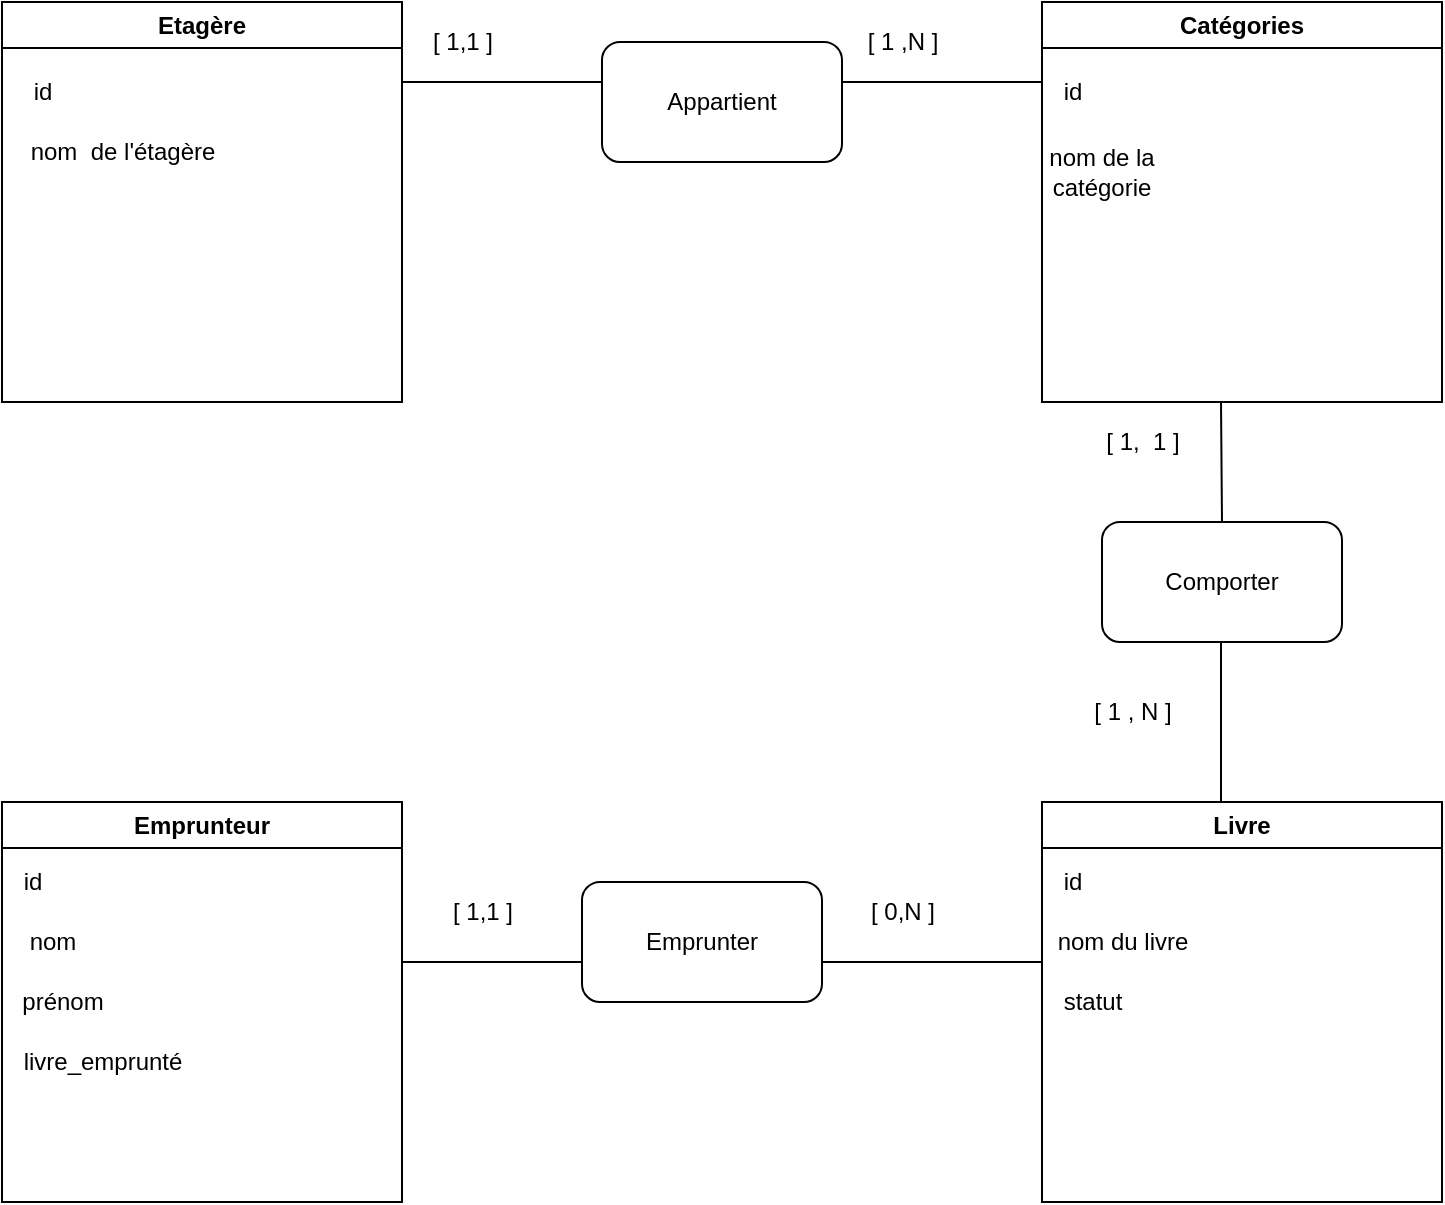 <mxfile version="20.8.16" type="device"><diagram name="Page-1" id="PVb_mew7WQ3u_tWmjybq"><mxGraphModel dx="1380" dy="843" grid="1" gridSize="10" guides="1" tooltips="1" connect="1" arrows="1" fold="1" page="1" pageScale="1" pageWidth="827" pageHeight="1169" math="0" shadow="0"><root><mxCell id="0"/><mxCell id="1" parent="0"/><mxCell id="s6Gjj70XPtmNWEbXIYDZ-1" value="Etagère" style="swimlane;whiteSpace=wrap;html=1;" parent="1" vertex="1"><mxGeometry x="40" y="80" width="200" height="200" as="geometry"/></mxCell><mxCell id="s6Gjj70XPtmNWEbXIYDZ-5" value="id" style="text;html=1;align=center;verticalAlign=middle;resizable=0;points=[];autosize=1;strokeColor=none;fillColor=none;" parent="s6Gjj70XPtmNWEbXIYDZ-1" vertex="1"><mxGeometry x="5" y="30" width="30" height="30" as="geometry"/></mxCell><mxCell id="s6Gjj70XPtmNWEbXIYDZ-23" value="nom&amp;nbsp; de l'étagère" style="text;html=1;align=center;verticalAlign=middle;resizable=0;points=[];autosize=1;strokeColor=none;fillColor=none;" parent="s6Gjj70XPtmNWEbXIYDZ-1" vertex="1"><mxGeometry y="60" width="120" height="30" as="geometry"/></mxCell><mxCell id="s6Gjj70XPtmNWEbXIYDZ-2" value="Catégories" style="swimlane;whiteSpace=wrap;html=1;startSize=23;" parent="1" vertex="1"><mxGeometry x="560" y="80" width="200" height="200" as="geometry"/></mxCell><mxCell id="s6Gjj70XPtmNWEbXIYDZ-6" value="id" style="text;html=1;align=center;verticalAlign=middle;resizable=0;points=[];autosize=1;strokeColor=none;fillColor=none;" parent="s6Gjj70XPtmNWEbXIYDZ-2" vertex="1"><mxGeometry y="30" width="30" height="30" as="geometry"/></mxCell><mxCell id="s6Gjj70XPtmNWEbXIYDZ-14" value="nom de la catégorie&lt;br&gt;" style="text;html=1;strokeColor=none;fillColor=none;align=center;verticalAlign=middle;whiteSpace=wrap;rounded=0;" parent="s6Gjj70XPtmNWEbXIYDZ-2" vertex="1"><mxGeometry y="70" width="60" height="30" as="geometry"/></mxCell><mxCell id="s6Gjj70XPtmNWEbXIYDZ-3" value="Emprunteur" style="swimlane;whiteSpace=wrap;html=1;" parent="1" vertex="1"><mxGeometry x="40" y="480" width="200" height="200" as="geometry"/></mxCell><mxCell id="s6Gjj70XPtmNWEbXIYDZ-8" value="id" style="text;html=1;align=center;verticalAlign=middle;resizable=0;points=[];autosize=1;strokeColor=none;fillColor=none;" parent="s6Gjj70XPtmNWEbXIYDZ-3" vertex="1"><mxGeometry y="25" width="30" height="30" as="geometry"/></mxCell><mxCell id="s6Gjj70XPtmNWEbXIYDZ-15" value="nom&lt;br&gt;" style="text;html=1;align=center;verticalAlign=middle;resizable=0;points=[];autosize=1;strokeColor=none;fillColor=none;" parent="s6Gjj70XPtmNWEbXIYDZ-3" vertex="1"><mxGeometry y="55" width="50" height="30" as="geometry"/></mxCell><mxCell id="s6Gjj70XPtmNWEbXIYDZ-18" value="prénom" style="text;html=1;align=center;verticalAlign=middle;resizable=0;points=[];autosize=1;strokeColor=none;fillColor=none;" parent="s6Gjj70XPtmNWEbXIYDZ-3" vertex="1"><mxGeometry y="85" width="60" height="30" as="geometry"/></mxCell><mxCell id="8sU5VjRy8-PL8bxiPY-i-1" value="livre_emprunté" style="text;html=1;align=center;verticalAlign=middle;resizable=0;points=[];autosize=1;strokeColor=none;fillColor=none;" vertex="1" parent="s6Gjj70XPtmNWEbXIYDZ-3"><mxGeometry y="115" width="100" height="30" as="geometry"/></mxCell><mxCell id="s6Gjj70XPtmNWEbXIYDZ-4" value="Livre" style="swimlane;whiteSpace=wrap;html=1;" parent="1" vertex="1"><mxGeometry x="560" y="480" width="200" height="200" as="geometry"/></mxCell><mxCell id="s6Gjj70XPtmNWEbXIYDZ-7" value="id" style="text;html=1;align=center;verticalAlign=middle;resizable=0;points=[];autosize=1;strokeColor=none;fillColor=none;" parent="s6Gjj70XPtmNWEbXIYDZ-4" vertex="1"><mxGeometry y="25" width="30" height="30" as="geometry"/></mxCell><mxCell id="s6Gjj70XPtmNWEbXIYDZ-13" value="nom du livre" style="text;html=1;align=center;verticalAlign=middle;resizable=0;points=[];autosize=1;strokeColor=none;fillColor=none;" parent="s6Gjj70XPtmNWEbXIYDZ-4" vertex="1"><mxGeometry x="-5" y="55" width="90" height="30" as="geometry"/></mxCell><mxCell id="s6Gjj70XPtmNWEbXIYDZ-37" value="statut" style="text;html=1;align=center;verticalAlign=middle;resizable=0;points=[];autosize=1;strokeColor=none;fillColor=none;" parent="s6Gjj70XPtmNWEbXIYDZ-4" vertex="1"><mxGeometry y="85" width="50" height="30" as="geometry"/></mxCell><mxCell id="s6Gjj70XPtmNWEbXIYDZ-10" value="Appartient" style="rounded=1;whiteSpace=wrap;html=1;" parent="1" vertex="1"><mxGeometry x="340" y="100" width="120" height="60" as="geometry"/></mxCell><mxCell id="s6Gjj70XPtmNWEbXIYDZ-11" value="Comporter" style="rounded=1;whiteSpace=wrap;html=1;" parent="1" vertex="1"><mxGeometry x="590" y="340" width="120" height="60" as="geometry"/></mxCell><mxCell id="s6Gjj70XPtmNWEbXIYDZ-12" value="Emprunter" style="rounded=1;whiteSpace=wrap;html=1;" parent="1" vertex="1"><mxGeometry x="330" y="520" width="120" height="60" as="geometry"/></mxCell><mxCell id="s6Gjj70XPtmNWEbXIYDZ-21" value="" style="endArrow=none;html=1;rounded=0;" parent="1" edge="1"><mxGeometry width="50" height="50" relative="1" as="geometry"><mxPoint x="240" y="120" as="sourcePoint"/><mxPoint x="340" y="120" as="targetPoint"/><Array as="points"/></mxGeometry></mxCell><mxCell id="s6Gjj70XPtmNWEbXIYDZ-22" value="" style="endArrow=none;html=1;rounded=0;" parent="1" edge="1"><mxGeometry width="50" height="50" relative="1" as="geometry"><mxPoint x="460" y="120" as="sourcePoint"/><mxPoint x="560" y="120" as="targetPoint"/></mxGeometry></mxCell><mxCell id="s6Gjj70XPtmNWEbXIYDZ-24" value="[ 1,1 ]" style="text;html=1;align=center;verticalAlign=middle;resizable=0;points=[];autosize=1;strokeColor=none;fillColor=none;" parent="1" vertex="1"><mxGeometry x="245" y="85" width="50" height="30" as="geometry"/></mxCell><mxCell id="s6Gjj70XPtmNWEbXIYDZ-25" value="" style="endArrow=none;html=1;rounded=0;" parent="1" edge="1"><mxGeometry width="50" height="50" relative="1" as="geometry"><mxPoint x="650" y="340" as="sourcePoint"/><mxPoint x="649.5" y="280" as="targetPoint"/></mxGeometry></mxCell><mxCell id="s6Gjj70XPtmNWEbXIYDZ-26" value="" style="endArrow=none;html=1;rounded=0;" parent="1" edge="1"><mxGeometry width="50" height="50" relative="1" as="geometry"><mxPoint x="649.5" y="480" as="sourcePoint"/><mxPoint x="649.5" y="400" as="targetPoint"/></mxGeometry></mxCell><mxCell id="s6Gjj70XPtmNWEbXIYDZ-27" value="[ 1,&amp;nbsp; 1 ]" style="text;html=1;align=center;verticalAlign=middle;resizable=0;points=[];autosize=1;strokeColor=none;fillColor=none;" parent="1" vertex="1"><mxGeometry x="580" y="285" width="60" height="30" as="geometry"/></mxCell><mxCell id="s6Gjj70XPtmNWEbXIYDZ-28" value="[ 1 , N ]" style="text;html=1;align=center;verticalAlign=middle;resizable=0;points=[];autosize=1;strokeColor=none;fillColor=none;" parent="1" vertex="1"><mxGeometry x="575" y="420" width="60" height="30" as="geometry"/></mxCell><mxCell id="s6Gjj70XPtmNWEbXIYDZ-29" value="" style="endArrow=none;html=1;rounded=0;" parent="1" edge="1"><mxGeometry width="50" height="50" relative="1" as="geometry"><mxPoint x="240" y="560" as="sourcePoint"/><mxPoint x="330" y="560" as="targetPoint"/></mxGeometry></mxCell><mxCell id="s6Gjj70XPtmNWEbXIYDZ-30" value="" style="endArrow=none;html=1;rounded=0;" parent="1" edge="1"><mxGeometry width="50" height="50" relative="1" as="geometry"><mxPoint x="450" y="560" as="sourcePoint"/><mxPoint x="560" y="560" as="targetPoint"/></mxGeometry></mxCell><mxCell id="s6Gjj70XPtmNWEbXIYDZ-31" value="[ 1,1 ]" style="text;html=1;align=center;verticalAlign=middle;resizable=0;points=[];autosize=1;strokeColor=none;fillColor=none;" parent="1" vertex="1"><mxGeometry x="255" y="520" width="50" height="30" as="geometry"/></mxCell><mxCell id="s6Gjj70XPtmNWEbXIYDZ-32" value="[ 1 ,N ]" style="text;html=1;align=center;verticalAlign=middle;resizable=0;points=[];autosize=1;strokeColor=none;fillColor=none;" parent="1" vertex="1"><mxGeometry x="460" y="85" width="60" height="30" as="geometry"/></mxCell><mxCell id="s6Gjj70XPtmNWEbXIYDZ-33" value="[ 0,N ]" style="text;html=1;align=center;verticalAlign=middle;resizable=0;points=[];autosize=1;strokeColor=none;fillColor=none;" parent="1" vertex="1"><mxGeometry x="460" y="520" width="60" height="30" as="geometry"/></mxCell></root></mxGraphModel></diagram></mxfile>